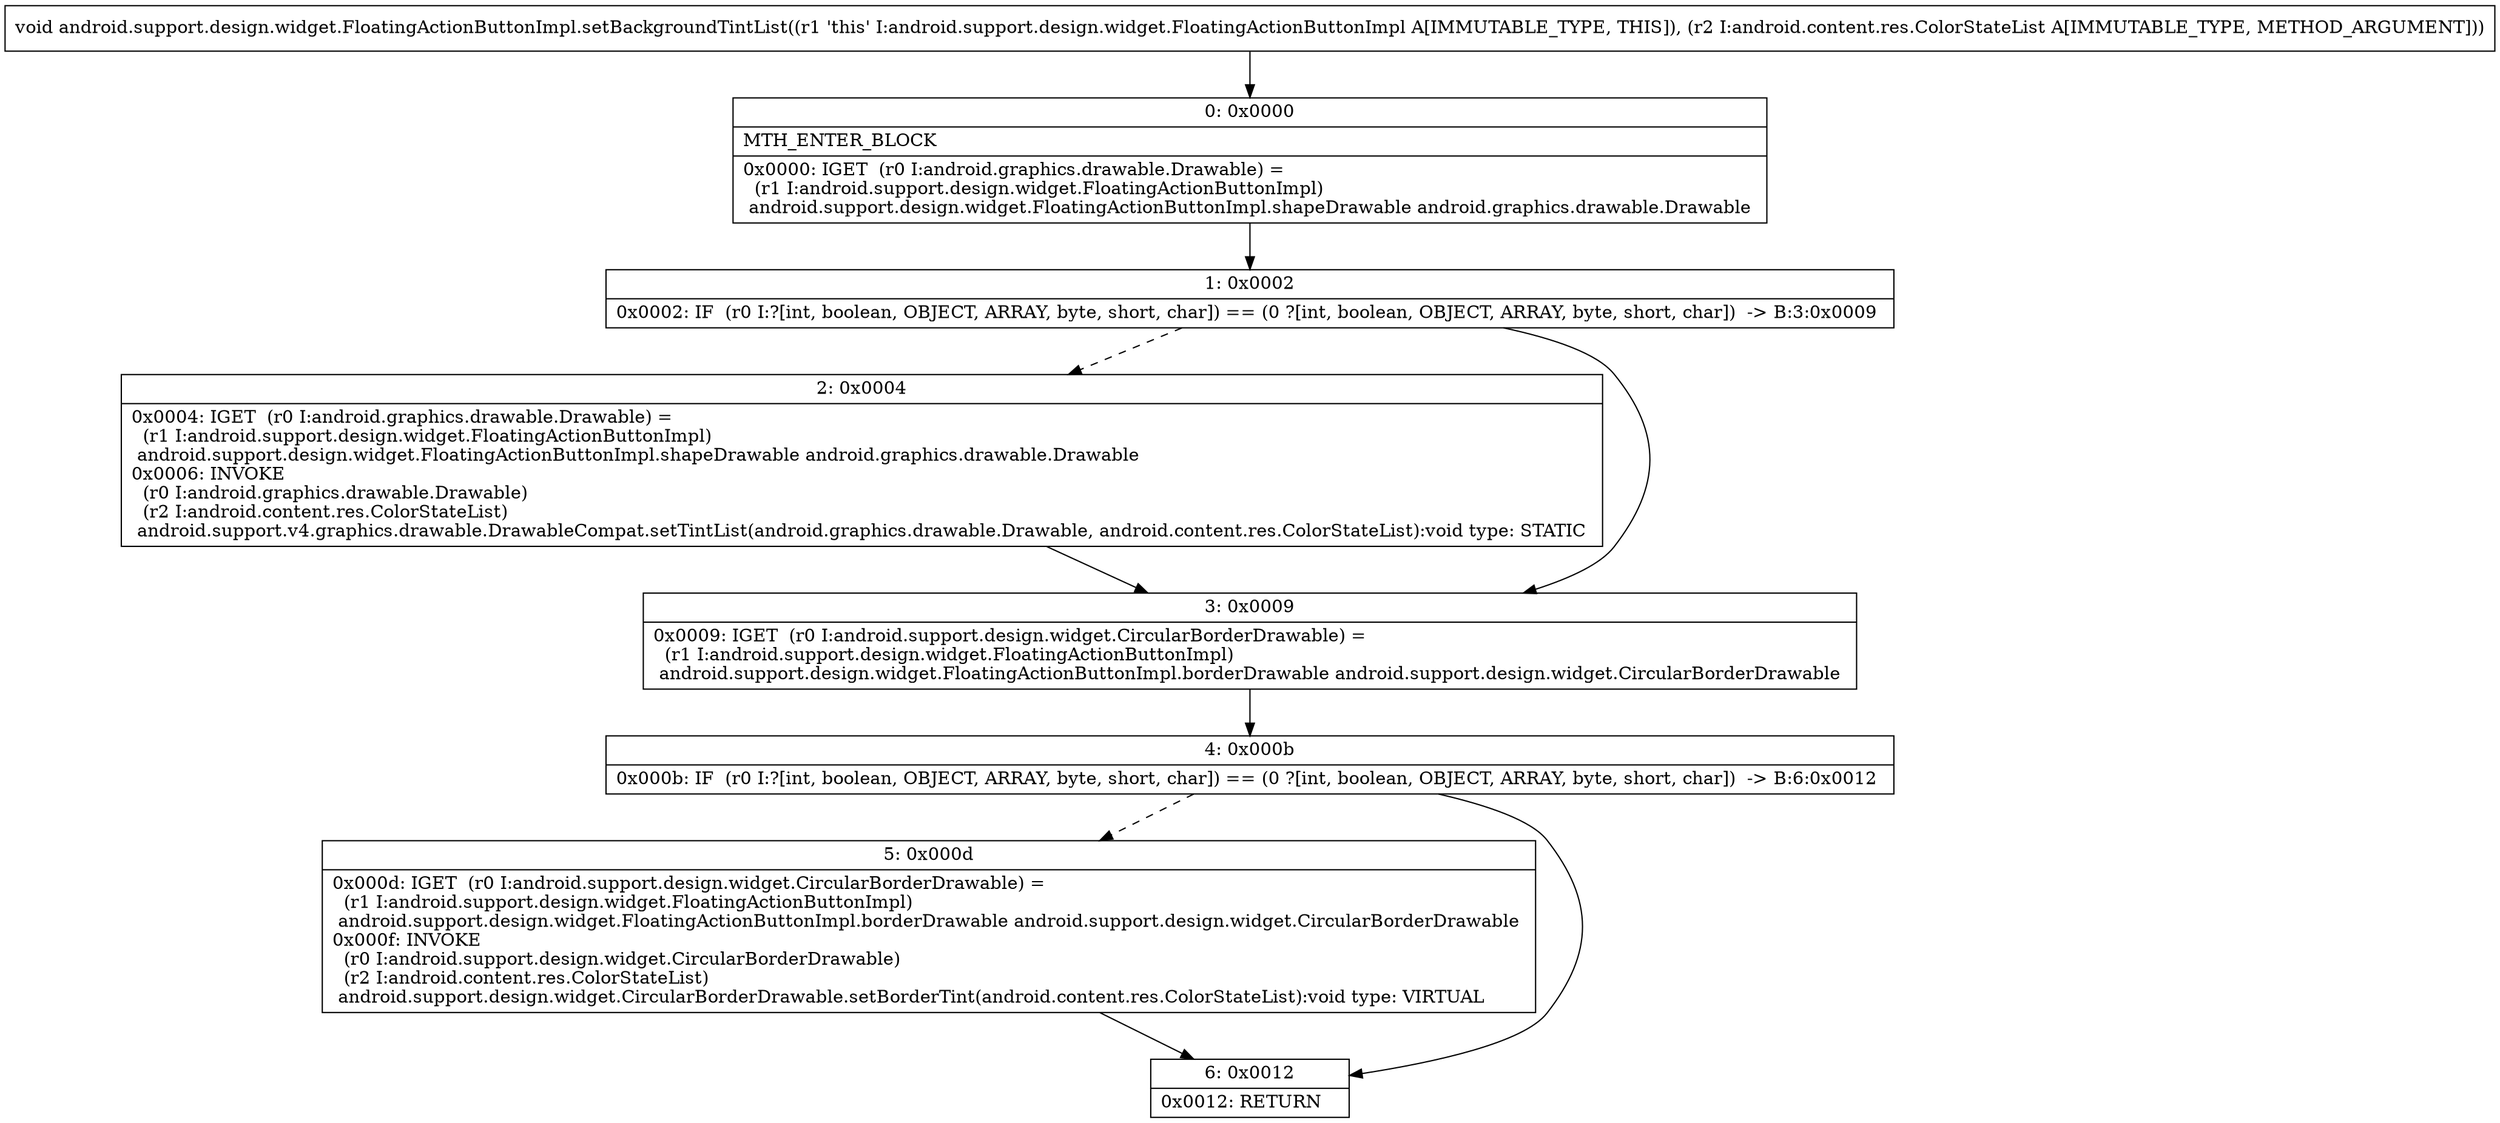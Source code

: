 digraph "CFG forandroid.support.design.widget.FloatingActionButtonImpl.setBackgroundTintList(Landroid\/content\/res\/ColorStateList;)V" {
Node_0 [shape=record,label="{0\:\ 0x0000|MTH_ENTER_BLOCK\l|0x0000: IGET  (r0 I:android.graphics.drawable.Drawable) = \l  (r1 I:android.support.design.widget.FloatingActionButtonImpl)\l android.support.design.widget.FloatingActionButtonImpl.shapeDrawable android.graphics.drawable.Drawable \l}"];
Node_1 [shape=record,label="{1\:\ 0x0002|0x0002: IF  (r0 I:?[int, boolean, OBJECT, ARRAY, byte, short, char]) == (0 ?[int, boolean, OBJECT, ARRAY, byte, short, char])  \-\> B:3:0x0009 \l}"];
Node_2 [shape=record,label="{2\:\ 0x0004|0x0004: IGET  (r0 I:android.graphics.drawable.Drawable) = \l  (r1 I:android.support.design.widget.FloatingActionButtonImpl)\l android.support.design.widget.FloatingActionButtonImpl.shapeDrawable android.graphics.drawable.Drawable \l0x0006: INVOKE  \l  (r0 I:android.graphics.drawable.Drawable)\l  (r2 I:android.content.res.ColorStateList)\l android.support.v4.graphics.drawable.DrawableCompat.setTintList(android.graphics.drawable.Drawable, android.content.res.ColorStateList):void type: STATIC \l}"];
Node_3 [shape=record,label="{3\:\ 0x0009|0x0009: IGET  (r0 I:android.support.design.widget.CircularBorderDrawable) = \l  (r1 I:android.support.design.widget.FloatingActionButtonImpl)\l android.support.design.widget.FloatingActionButtonImpl.borderDrawable android.support.design.widget.CircularBorderDrawable \l}"];
Node_4 [shape=record,label="{4\:\ 0x000b|0x000b: IF  (r0 I:?[int, boolean, OBJECT, ARRAY, byte, short, char]) == (0 ?[int, boolean, OBJECT, ARRAY, byte, short, char])  \-\> B:6:0x0012 \l}"];
Node_5 [shape=record,label="{5\:\ 0x000d|0x000d: IGET  (r0 I:android.support.design.widget.CircularBorderDrawable) = \l  (r1 I:android.support.design.widget.FloatingActionButtonImpl)\l android.support.design.widget.FloatingActionButtonImpl.borderDrawable android.support.design.widget.CircularBorderDrawable \l0x000f: INVOKE  \l  (r0 I:android.support.design.widget.CircularBorderDrawable)\l  (r2 I:android.content.res.ColorStateList)\l android.support.design.widget.CircularBorderDrawable.setBorderTint(android.content.res.ColorStateList):void type: VIRTUAL \l}"];
Node_6 [shape=record,label="{6\:\ 0x0012|0x0012: RETURN   \l}"];
MethodNode[shape=record,label="{void android.support.design.widget.FloatingActionButtonImpl.setBackgroundTintList((r1 'this' I:android.support.design.widget.FloatingActionButtonImpl A[IMMUTABLE_TYPE, THIS]), (r2 I:android.content.res.ColorStateList A[IMMUTABLE_TYPE, METHOD_ARGUMENT])) }"];
MethodNode -> Node_0;
Node_0 -> Node_1;
Node_1 -> Node_2[style=dashed];
Node_1 -> Node_3;
Node_2 -> Node_3;
Node_3 -> Node_4;
Node_4 -> Node_5[style=dashed];
Node_4 -> Node_6;
Node_5 -> Node_6;
}

